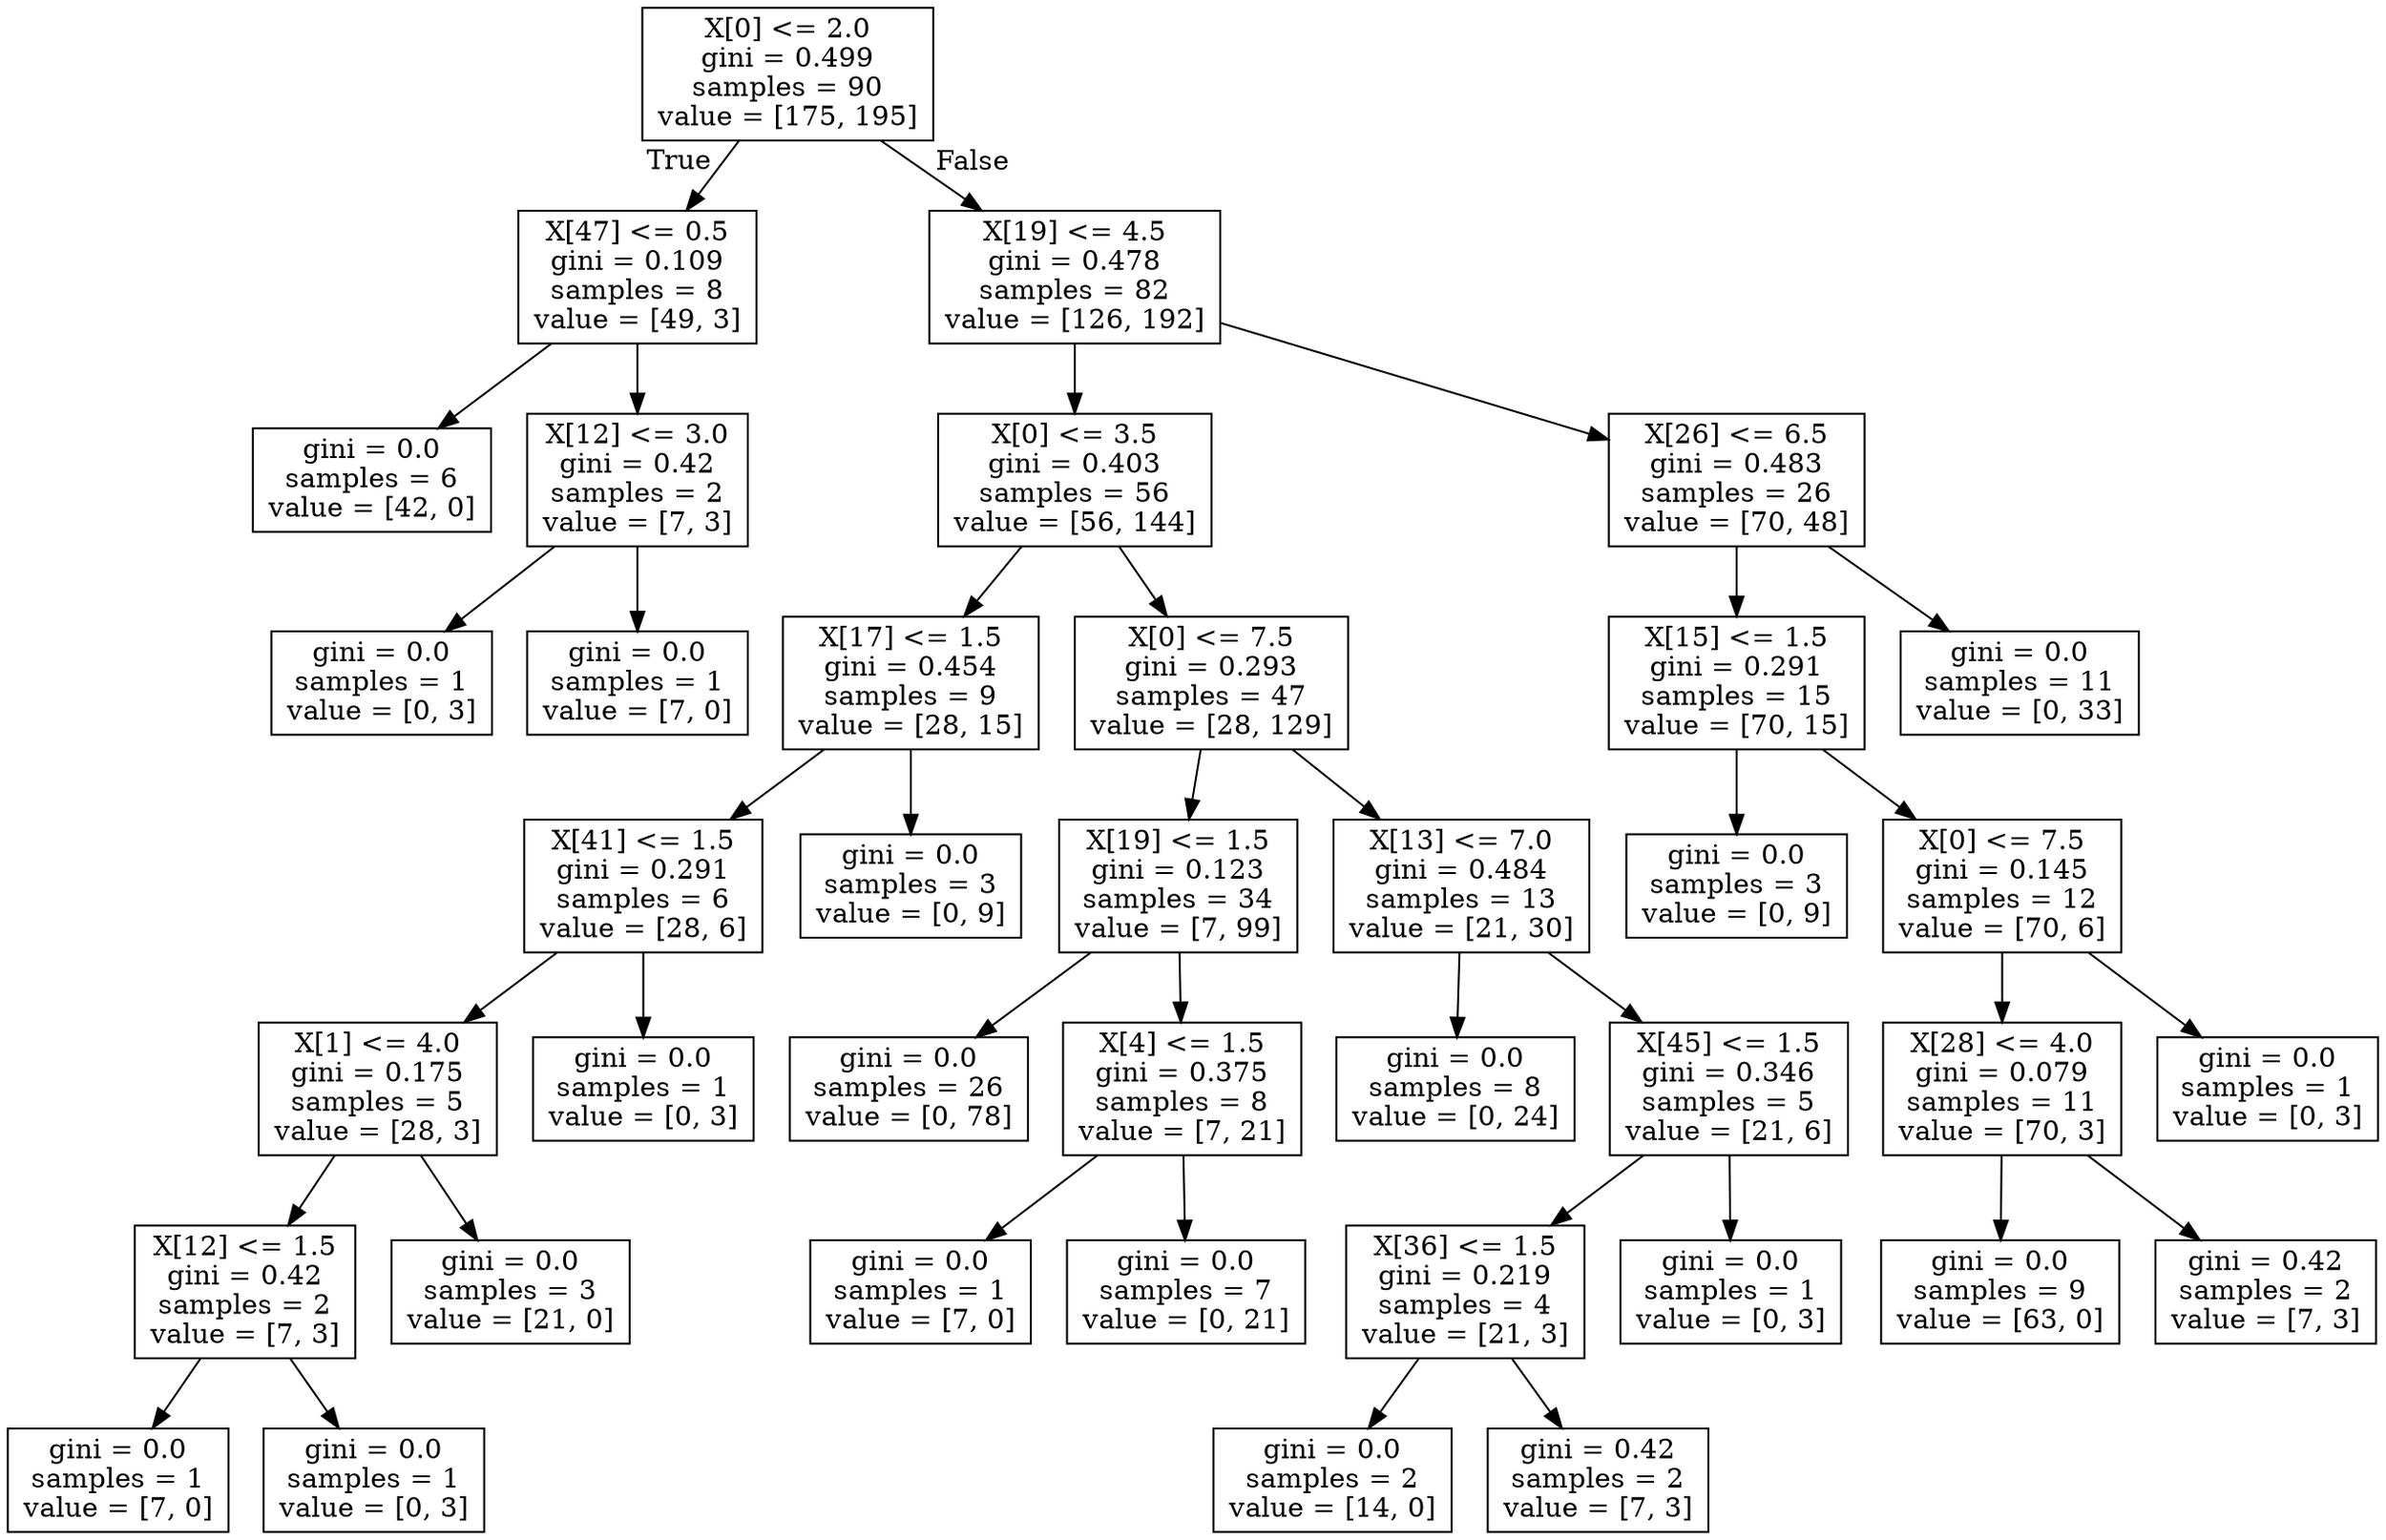 digraph Tree {
node [shape=box] ;
0 [label="X[0] <= 2.0\ngini = 0.499\nsamples = 90\nvalue = [175, 195]"] ;
1 [label="X[47] <= 0.5\ngini = 0.109\nsamples = 8\nvalue = [49, 3]"] ;
0 -> 1 [labeldistance=2.5, labelangle=45, headlabel="True"] ;
2 [label="gini = 0.0\nsamples = 6\nvalue = [42, 0]"] ;
1 -> 2 ;
3 [label="X[12] <= 3.0\ngini = 0.42\nsamples = 2\nvalue = [7, 3]"] ;
1 -> 3 ;
4 [label="gini = 0.0\nsamples = 1\nvalue = [0, 3]"] ;
3 -> 4 ;
5 [label="gini = 0.0\nsamples = 1\nvalue = [7, 0]"] ;
3 -> 5 ;
6 [label="X[19] <= 4.5\ngini = 0.478\nsamples = 82\nvalue = [126, 192]"] ;
0 -> 6 [labeldistance=2.5, labelangle=-45, headlabel="False"] ;
7 [label="X[0] <= 3.5\ngini = 0.403\nsamples = 56\nvalue = [56, 144]"] ;
6 -> 7 ;
8 [label="X[17] <= 1.5\ngini = 0.454\nsamples = 9\nvalue = [28, 15]"] ;
7 -> 8 ;
9 [label="X[41] <= 1.5\ngini = 0.291\nsamples = 6\nvalue = [28, 6]"] ;
8 -> 9 ;
10 [label="X[1] <= 4.0\ngini = 0.175\nsamples = 5\nvalue = [28, 3]"] ;
9 -> 10 ;
11 [label="X[12] <= 1.5\ngini = 0.42\nsamples = 2\nvalue = [7, 3]"] ;
10 -> 11 ;
12 [label="gini = 0.0\nsamples = 1\nvalue = [7, 0]"] ;
11 -> 12 ;
13 [label="gini = 0.0\nsamples = 1\nvalue = [0, 3]"] ;
11 -> 13 ;
14 [label="gini = 0.0\nsamples = 3\nvalue = [21, 0]"] ;
10 -> 14 ;
15 [label="gini = 0.0\nsamples = 1\nvalue = [0, 3]"] ;
9 -> 15 ;
16 [label="gini = 0.0\nsamples = 3\nvalue = [0, 9]"] ;
8 -> 16 ;
17 [label="X[0] <= 7.5\ngini = 0.293\nsamples = 47\nvalue = [28, 129]"] ;
7 -> 17 ;
18 [label="X[19] <= 1.5\ngini = 0.123\nsamples = 34\nvalue = [7, 99]"] ;
17 -> 18 ;
19 [label="gini = 0.0\nsamples = 26\nvalue = [0, 78]"] ;
18 -> 19 ;
20 [label="X[4] <= 1.5\ngini = 0.375\nsamples = 8\nvalue = [7, 21]"] ;
18 -> 20 ;
21 [label="gini = 0.0\nsamples = 1\nvalue = [7, 0]"] ;
20 -> 21 ;
22 [label="gini = 0.0\nsamples = 7\nvalue = [0, 21]"] ;
20 -> 22 ;
23 [label="X[13] <= 7.0\ngini = 0.484\nsamples = 13\nvalue = [21, 30]"] ;
17 -> 23 ;
24 [label="gini = 0.0\nsamples = 8\nvalue = [0, 24]"] ;
23 -> 24 ;
25 [label="X[45] <= 1.5\ngini = 0.346\nsamples = 5\nvalue = [21, 6]"] ;
23 -> 25 ;
26 [label="X[36] <= 1.5\ngini = 0.219\nsamples = 4\nvalue = [21, 3]"] ;
25 -> 26 ;
27 [label="gini = 0.0\nsamples = 2\nvalue = [14, 0]"] ;
26 -> 27 ;
28 [label="gini = 0.42\nsamples = 2\nvalue = [7, 3]"] ;
26 -> 28 ;
29 [label="gini = 0.0\nsamples = 1\nvalue = [0, 3]"] ;
25 -> 29 ;
30 [label="X[26] <= 6.5\ngini = 0.483\nsamples = 26\nvalue = [70, 48]"] ;
6 -> 30 ;
31 [label="X[15] <= 1.5\ngini = 0.291\nsamples = 15\nvalue = [70, 15]"] ;
30 -> 31 ;
32 [label="gini = 0.0\nsamples = 3\nvalue = [0, 9]"] ;
31 -> 32 ;
33 [label="X[0] <= 7.5\ngini = 0.145\nsamples = 12\nvalue = [70, 6]"] ;
31 -> 33 ;
34 [label="X[28] <= 4.0\ngini = 0.079\nsamples = 11\nvalue = [70, 3]"] ;
33 -> 34 ;
35 [label="gini = 0.0\nsamples = 9\nvalue = [63, 0]"] ;
34 -> 35 ;
36 [label="gini = 0.42\nsamples = 2\nvalue = [7, 3]"] ;
34 -> 36 ;
37 [label="gini = 0.0\nsamples = 1\nvalue = [0, 3]"] ;
33 -> 37 ;
38 [label="gini = 0.0\nsamples = 11\nvalue = [0, 33]"] ;
30 -> 38 ;
}